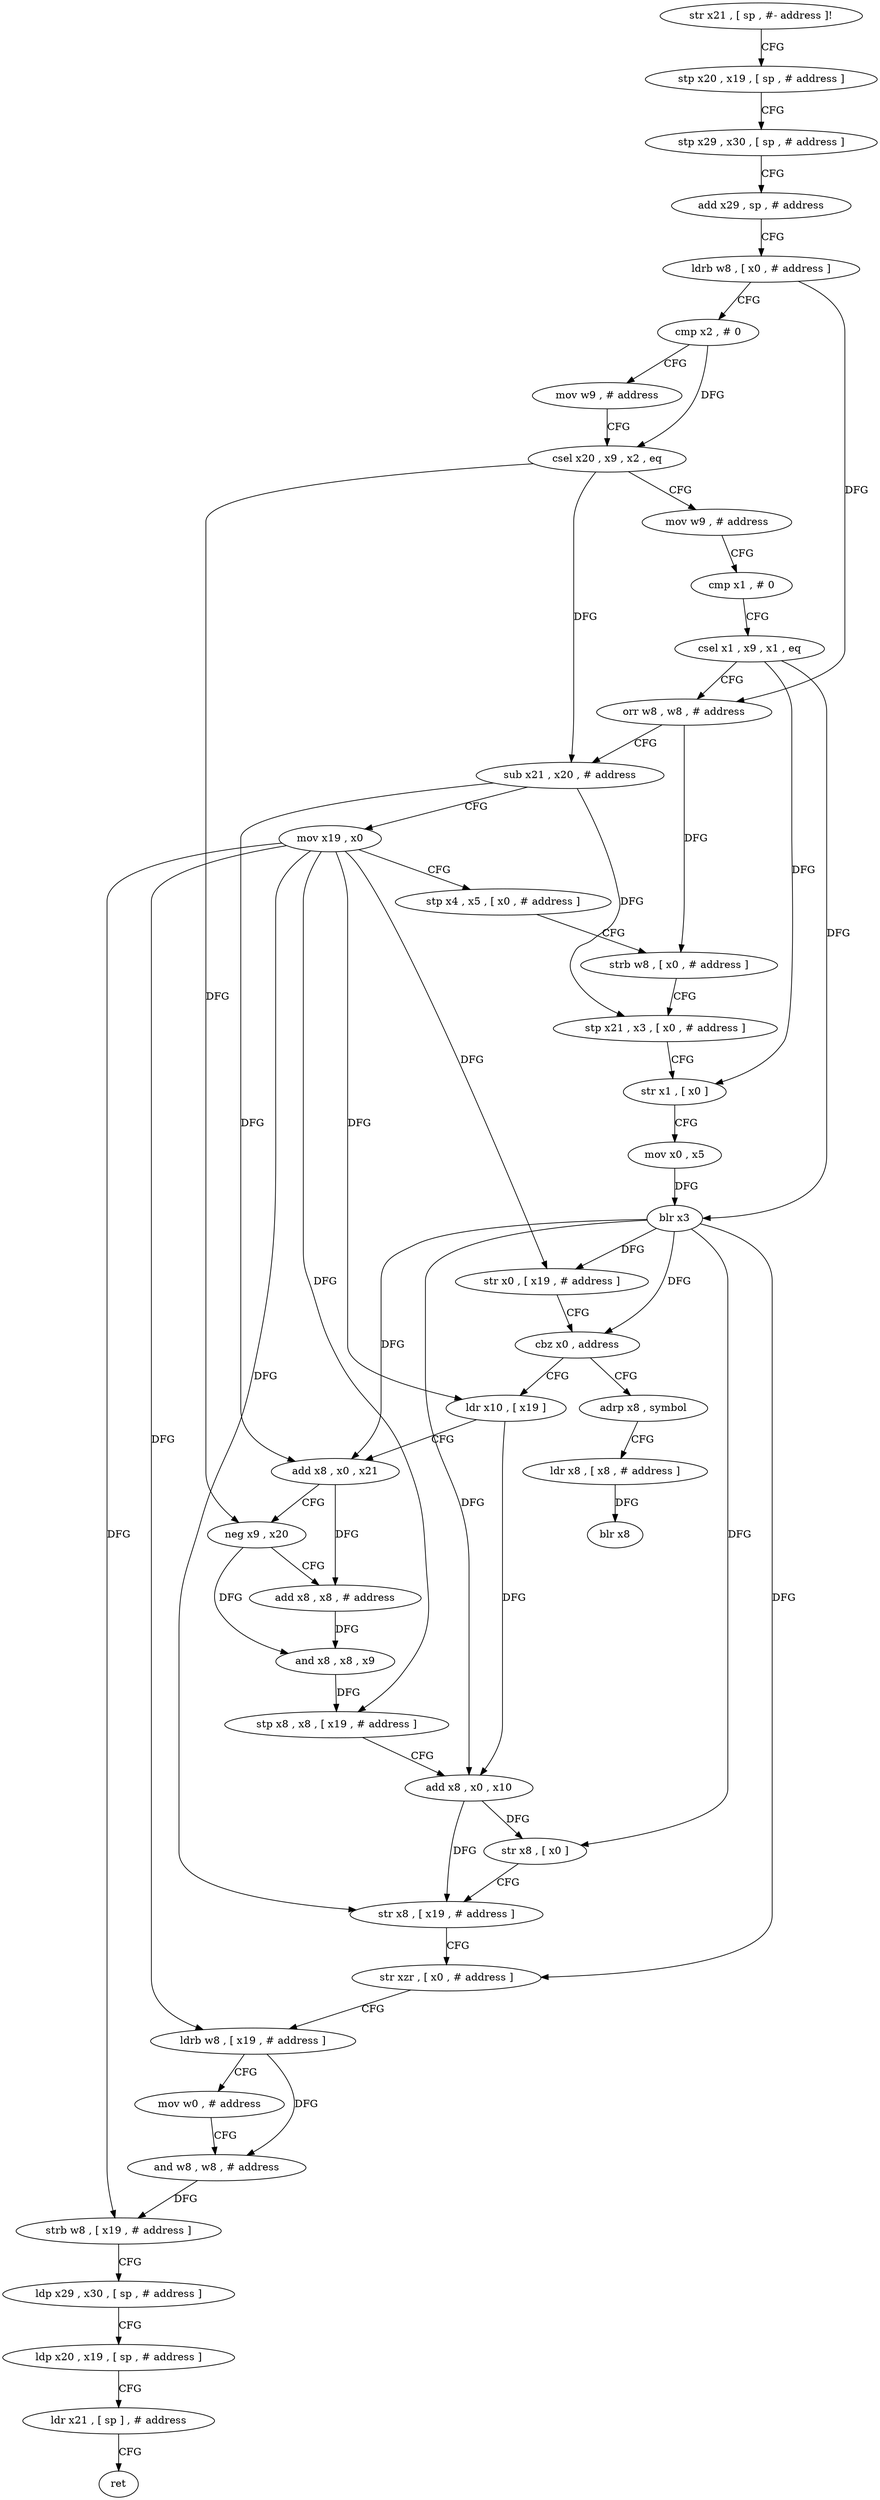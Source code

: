 digraph "func" {
"4272548" [label = "str x21 , [ sp , #- address ]!" ]
"4272552" [label = "stp x20 , x19 , [ sp , # address ]" ]
"4272556" [label = "stp x29 , x30 , [ sp , # address ]" ]
"4272560" [label = "add x29 , sp , # address" ]
"4272564" [label = "ldrb w8 , [ x0 , # address ]" ]
"4272568" [label = "cmp x2 , # 0" ]
"4272572" [label = "mov w9 , # address" ]
"4272576" [label = "csel x20 , x9 , x2 , eq" ]
"4272580" [label = "mov w9 , # address" ]
"4272584" [label = "cmp x1 , # 0" ]
"4272588" [label = "csel x1 , x9 , x1 , eq" ]
"4272592" [label = "orr w8 , w8 , # address" ]
"4272596" [label = "sub x21 , x20 , # address" ]
"4272600" [label = "mov x19 , x0" ]
"4272604" [label = "stp x4 , x5 , [ x0 , # address ]" ]
"4272608" [label = "strb w8 , [ x0 , # address ]" ]
"4272612" [label = "stp x21 , x3 , [ x0 , # address ]" ]
"4272616" [label = "str x1 , [ x0 ]" ]
"4272620" [label = "mov x0 , x5" ]
"4272624" [label = "blr x3" ]
"4272628" [label = "str x0 , [ x19 , # address ]" ]
"4272632" [label = "cbz x0 , address" ]
"4272708" [label = "adrp x8 , symbol" ]
"4272636" [label = "ldr x10 , [ x19 ]" ]
"4272712" [label = "ldr x8 , [ x8 , # address ]" ]
"4272716" [label = "blr x8" ]
"4272640" [label = "add x8 , x0 , x21" ]
"4272644" [label = "neg x9 , x20" ]
"4272648" [label = "add x8 , x8 , # address" ]
"4272652" [label = "and x8 , x8 , x9" ]
"4272656" [label = "stp x8 , x8 , [ x19 , # address ]" ]
"4272660" [label = "add x8 , x0 , x10" ]
"4272664" [label = "str x8 , [ x0 ]" ]
"4272668" [label = "str x8 , [ x19 , # address ]" ]
"4272672" [label = "str xzr , [ x0 , # address ]" ]
"4272676" [label = "ldrb w8 , [ x19 , # address ]" ]
"4272680" [label = "mov w0 , # address" ]
"4272684" [label = "and w8 , w8 , # address" ]
"4272688" [label = "strb w8 , [ x19 , # address ]" ]
"4272692" [label = "ldp x29 , x30 , [ sp , # address ]" ]
"4272696" [label = "ldp x20 , x19 , [ sp , # address ]" ]
"4272700" [label = "ldr x21 , [ sp ] , # address" ]
"4272704" [label = "ret" ]
"4272548" -> "4272552" [ label = "CFG" ]
"4272552" -> "4272556" [ label = "CFG" ]
"4272556" -> "4272560" [ label = "CFG" ]
"4272560" -> "4272564" [ label = "CFG" ]
"4272564" -> "4272568" [ label = "CFG" ]
"4272564" -> "4272592" [ label = "DFG" ]
"4272568" -> "4272572" [ label = "CFG" ]
"4272568" -> "4272576" [ label = "DFG" ]
"4272572" -> "4272576" [ label = "CFG" ]
"4272576" -> "4272580" [ label = "CFG" ]
"4272576" -> "4272596" [ label = "DFG" ]
"4272576" -> "4272644" [ label = "DFG" ]
"4272580" -> "4272584" [ label = "CFG" ]
"4272584" -> "4272588" [ label = "CFG" ]
"4272588" -> "4272592" [ label = "CFG" ]
"4272588" -> "4272616" [ label = "DFG" ]
"4272588" -> "4272624" [ label = "DFG" ]
"4272592" -> "4272596" [ label = "CFG" ]
"4272592" -> "4272608" [ label = "DFG" ]
"4272596" -> "4272600" [ label = "CFG" ]
"4272596" -> "4272612" [ label = "DFG" ]
"4272596" -> "4272640" [ label = "DFG" ]
"4272600" -> "4272604" [ label = "CFG" ]
"4272600" -> "4272628" [ label = "DFG" ]
"4272600" -> "4272636" [ label = "DFG" ]
"4272600" -> "4272656" [ label = "DFG" ]
"4272600" -> "4272668" [ label = "DFG" ]
"4272600" -> "4272676" [ label = "DFG" ]
"4272600" -> "4272688" [ label = "DFG" ]
"4272604" -> "4272608" [ label = "CFG" ]
"4272608" -> "4272612" [ label = "CFG" ]
"4272612" -> "4272616" [ label = "CFG" ]
"4272616" -> "4272620" [ label = "CFG" ]
"4272620" -> "4272624" [ label = "DFG" ]
"4272624" -> "4272628" [ label = "DFG" ]
"4272624" -> "4272632" [ label = "DFG" ]
"4272624" -> "4272640" [ label = "DFG" ]
"4272624" -> "4272660" [ label = "DFG" ]
"4272624" -> "4272664" [ label = "DFG" ]
"4272624" -> "4272672" [ label = "DFG" ]
"4272628" -> "4272632" [ label = "CFG" ]
"4272632" -> "4272708" [ label = "CFG" ]
"4272632" -> "4272636" [ label = "CFG" ]
"4272708" -> "4272712" [ label = "CFG" ]
"4272636" -> "4272640" [ label = "CFG" ]
"4272636" -> "4272660" [ label = "DFG" ]
"4272712" -> "4272716" [ label = "DFG" ]
"4272640" -> "4272644" [ label = "CFG" ]
"4272640" -> "4272648" [ label = "DFG" ]
"4272644" -> "4272648" [ label = "CFG" ]
"4272644" -> "4272652" [ label = "DFG" ]
"4272648" -> "4272652" [ label = "DFG" ]
"4272652" -> "4272656" [ label = "DFG" ]
"4272656" -> "4272660" [ label = "CFG" ]
"4272660" -> "4272664" [ label = "DFG" ]
"4272660" -> "4272668" [ label = "DFG" ]
"4272664" -> "4272668" [ label = "CFG" ]
"4272668" -> "4272672" [ label = "CFG" ]
"4272672" -> "4272676" [ label = "CFG" ]
"4272676" -> "4272680" [ label = "CFG" ]
"4272676" -> "4272684" [ label = "DFG" ]
"4272680" -> "4272684" [ label = "CFG" ]
"4272684" -> "4272688" [ label = "DFG" ]
"4272688" -> "4272692" [ label = "CFG" ]
"4272692" -> "4272696" [ label = "CFG" ]
"4272696" -> "4272700" [ label = "CFG" ]
"4272700" -> "4272704" [ label = "CFG" ]
}
